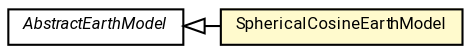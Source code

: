 #!/usr/local/bin/dot
#
# Class diagram 
# Generated by UMLGraph version R5_7_2-60-g0e99a6 (http://www.spinellis.gr/umlgraph/)
#

digraph G {
	graph [fontnames="svg"]
	edge [fontname="Roboto",fontsize=7,labelfontname="Roboto",labelfontsize=7,color="black"];
	node [fontname="Roboto",fontcolor="black",fontsize=8,shape=plaintext,margin=0,width=0,height=0];
	nodesep=0.15;
	ranksep=0.25;
	rankdir=LR;
	// de.lmu.ifi.dbs.elki.math.geodesy.AbstractEarthModel
	c9909944 [label=<<table title="de.lmu.ifi.dbs.elki.math.geodesy.AbstractEarthModel" border="0" cellborder="1" cellspacing="0" cellpadding="2" href="AbstractEarthModel.html" target="_parent">
		<tr><td><table border="0" cellspacing="0" cellpadding="1">
		<tr><td align="center" balign="center"> <font face="Roboto"><i>AbstractEarthModel</i></font> </td></tr>
		</table></td></tr>
		</table>>, URL="AbstractEarthModel.html"];
	// de.lmu.ifi.dbs.elki.math.geodesy.SphericalCosineEarthModel
	c9909949 [label=<<table title="de.lmu.ifi.dbs.elki.math.geodesy.SphericalCosineEarthModel" border="0" cellborder="1" cellspacing="0" cellpadding="2" bgcolor="lemonChiffon" href="SphericalCosineEarthModel.html" target="_parent">
		<tr><td><table border="0" cellspacing="0" cellpadding="1">
		<tr><td align="center" balign="center"> <font face="Roboto">SphericalCosineEarthModel</font> </td></tr>
		</table></td></tr>
		</table>>, URL="SphericalCosineEarthModel.html"];
	// de.lmu.ifi.dbs.elki.math.geodesy.SphericalCosineEarthModel extends de.lmu.ifi.dbs.elki.math.geodesy.AbstractEarthModel
	c9909944 -> c9909949 [arrowtail=empty,dir=back,weight=10];
}

